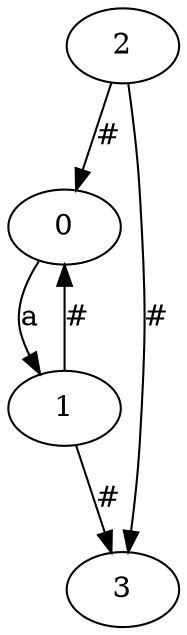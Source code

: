 digraph G {
        2 -> 0 [label="#"];
        2 -> 3 [label="#"];
        0 -> 1 [label="a"];
        1 -> 0 [label="#"];
        1 -> 3 [label="#"];
}